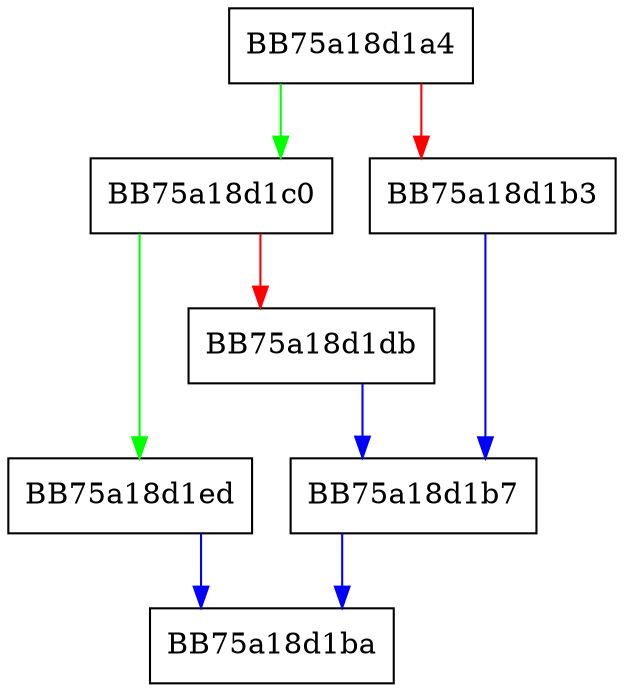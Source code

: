 digraph CachedFileSize {
  node [shape="box"];
  graph [splines=ortho];
  BB75a18d1a4 -> BB75a18d1c0 [color="green"];
  BB75a18d1a4 -> BB75a18d1b3 [color="red"];
  BB75a18d1b3 -> BB75a18d1b7 [color="blue"];
  BB75a18d1b7 -> BB75a18d1ba [color="blue"];
  BB75a18d1c0 -> BB75a18d1ed [color="green"];
  BB75a18d1c0 -> BB75a18d1db [color="red"];
  BB75a18d1db -> BB75a18d1b7 [color="blue"];
  BB75a18d1ed -> BB75a18d1ba [color="blue"];
}